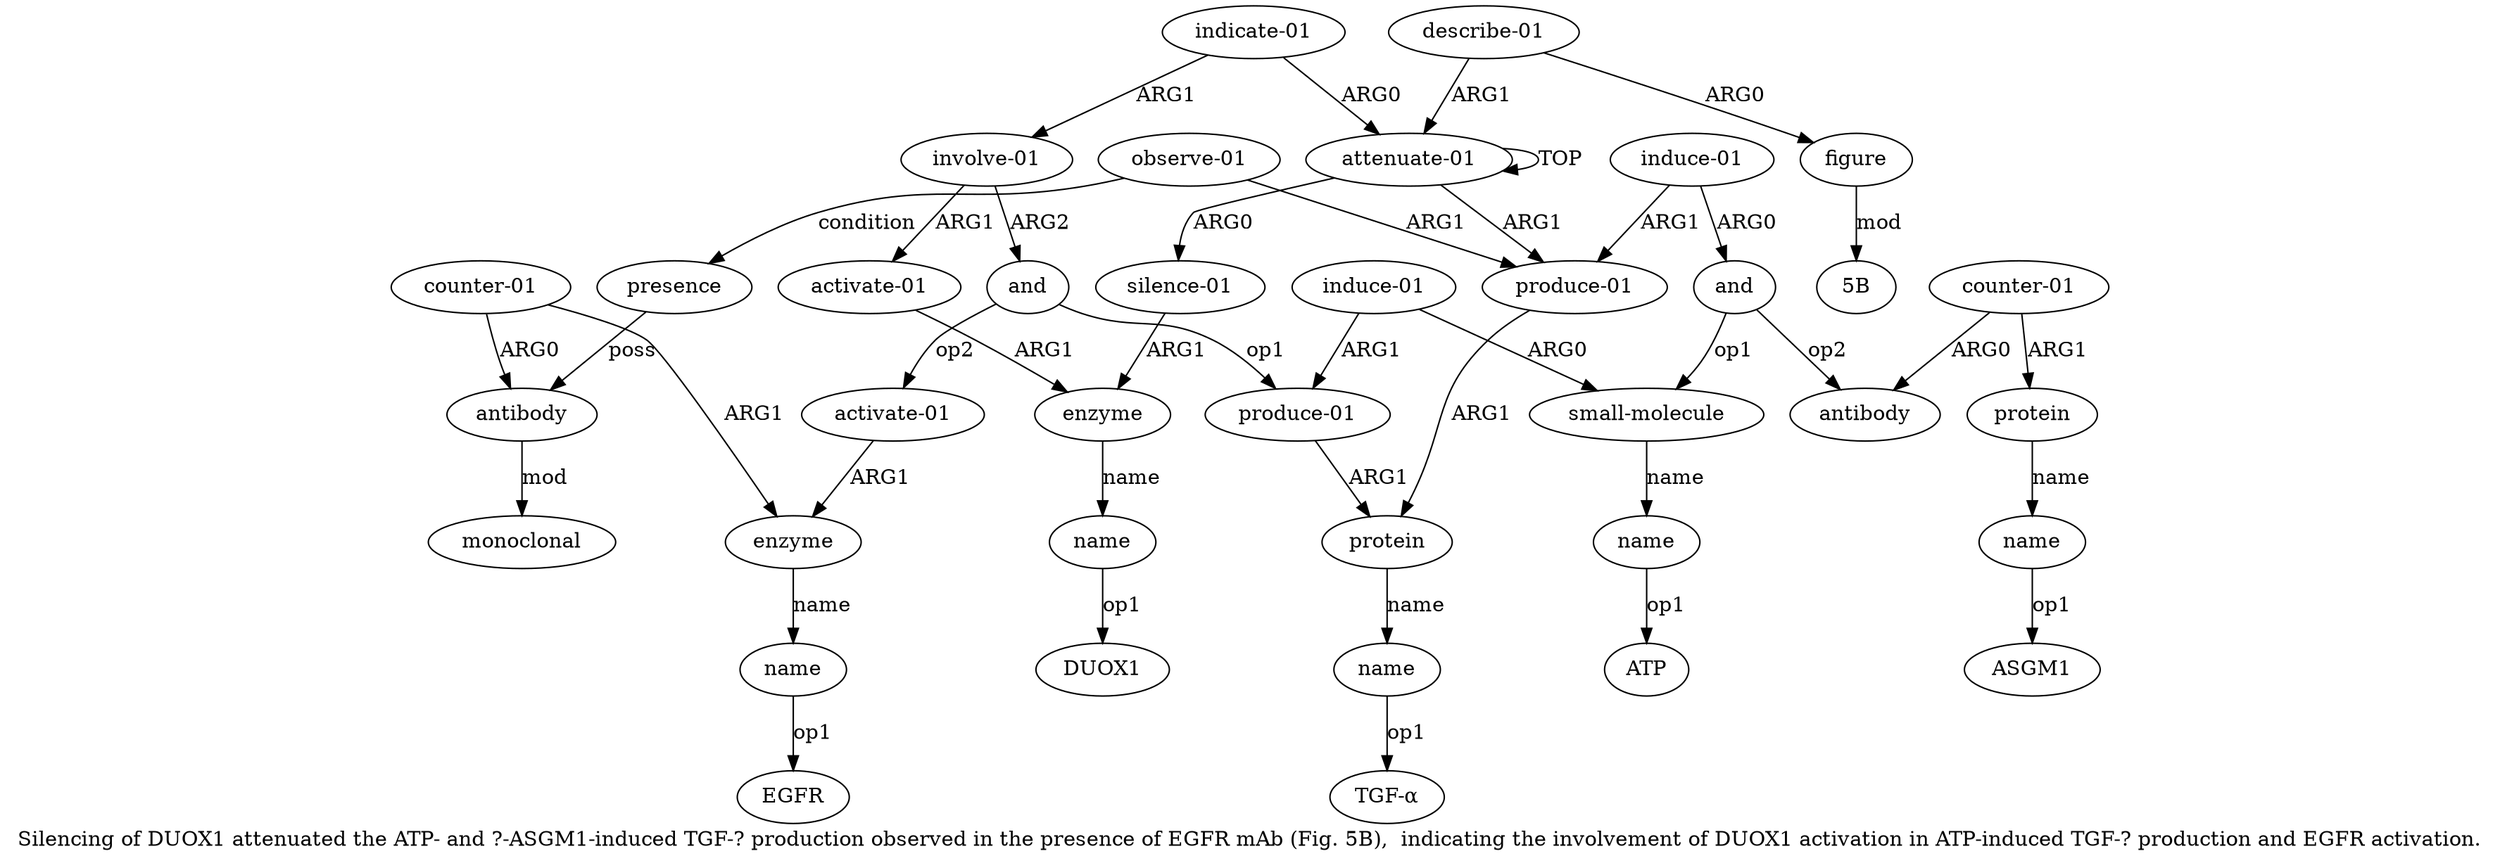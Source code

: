 digraph  {
	graph [label="Silencing of DUOX1 attenuated the ATP- and ?-ASGM1-induced TGF-? production observed in the presence of EGFR mAb (Fig. 5B),  indicating \
the involvement of DUOX1 activation in ATP-induced TGF-? production and EGFR activation."];
	node [label="\N"];
	a20	 [color=black,
		gold_ind=20,
		gold_label=enzyme,
		label=enzyme,
		test_ind=20,
		test_label=enzyme];
	a21	 [color=black,
		gold_ind=21,
		gold_label=name,
		label=name,
		test_ind=21,
		test_label=name];
	a20 -> a21 [key=0,
	color=black,
	gold_label=name,
	label=name,
	test_label=name];
"a21 EGFR" [color=black,
	gold_ind=-1,
	gold_label=EGFR,
	label=EGFR,
	test_ind=-1,
	test_label=EGFR];
a21 -> "a21 EGFR" [key=0,
color=black,
gold_label=op1,
label=op1,
test_label=op1];
a22 [color=black,
gold_ind=22,
gold_label="describe-01",
label="describe-01",
test_ind=22,
test_label="describe-01"];
a23 [color=black,
gold_ind=23,
gold_label=figure,
label=figure,
test_ind=23,
test_label=figure];
a22 -> a23 [key=0,
color=black,
gold_label=ARG0,
label=ARG0,
test_label=ARG0];
a0 [color=black,
gold_ind=0,
gold_label="attenuate-01",
label="attenuate-01",
test_ind=0,
test_label="attenuate-01"];
a22 -> a0 [key=0,
color=black,
gold_label=ARG1,
label=ARG1,
test_label=ARG1];
"a23 5B" [color=black,
gold_ind=-1,
gold_label="5B",
label="5B",
test_ind=-1,
test_label="5B"];
a23 -> "a23 5B" [key=0,
color=black,
gold_label=mod,
label=mod,
test_label=mod];
a24 [color=black,
gold_ind=24,
gold_label="indicate-01",
label="indicate-01",
test_ind=24,
test_label="indicate-01"];
a25 [color=black,
gold_ind=25,
gold_label="involve-01",
label="involve-01",
test_ind=25,
test_label="involve-01"];
a24 -> a25 [key=0,
color=black,
gold_label=ARG1,
label=ARG1,
test_label=ARG1];
a24 -> a0 [key=0,
color=black,
gold_label=ARG0,
label=ARG0,
test_label=ARG0];
a26 [color=black,
gold_ind=26,
gold_label="activate-01",
label="activate-01",
test_ind=26,
test_label="activate-01"];
a25 -> a26 [key=0,
color=black,
gold_label=ARG1,
label=ARG1,
test_label=ARG1];
a27 [color=black,
gold_ind=27,
gold_label=and,
label=and,
test_ind=27,
test_label=and];
a25 -> a27 [key=0,
color=black,
gold_label=ARG2,
label=ARG2,
test_label=ARG2];
a2 [color=black,
gold_ind=2,
gold_label=enzyme,
label=enzyme,
test_ind=2,
test_label=enzyme];
a26 -> a2 [key=0,
color=black,
gold_label=ARG1,
label=ARG1,
test_label=ARG1];
a28 [color=black,
gold_ind=28,
gold_label="produce-01",
label="produce-01",
test_ind=28,
test_label="produce-01"];
a27 -> a28 [key=0,
color=black,
gold_label=op1,
label=op1,
test_label=op1];
a30 [color=black,
gold_ind=30,
gold_label="activate-01",
label="activate-01",
test_ind=30,
test_label="activate-01"];
a27 -> a30 [key=0,
color=black,
gold_label=op2,
label=op2,
test_label=op2];
a5 [color=black,
gold_ind=5,
gold_label=protein,
label=protein,
test_ind=5,
test_label=protein];
a28 -> a5 [key=0,
color=black,
gold_label=ARG1,
label=ARG1,
test_label=ARG1];
a29 [color=black,
gold_ind=29,
gold_label="induce-01",
label="induce-01",
test_ind=29,
test_label="induce-01"];
a29 -> a28 [key=0,
color=black,
gold_label=ARG1,
label=ARG1,
test_label=ARG1];
a9 [color=black,
gold_ind=9,
gold_label="small-molecule",
label="small-molecule",
test_ind=9,
test_label="small-molecule"];
a29 -> a9 [key=0,
color=black,
gold_label=ARG0,
label=ARG0,
test_label=ARG0];
a30 -> a20 [key=0,
color=black,
gold_label=ARG1,
label=ARG1,
test_label=ARG1];
a15 [color=black,
gold_ind=15,
gold_label="observe-01",
label="observe-01",
test_ind=15,
test_label="observe-01"];
a16 [color=black,
gold_ind=16,
gold_label=presence,
label=presence,
test_ind=16,
test_label=presence];
a15 -> a16 [key=0,
color=black,
gold_label=condition,
label=condition,
test_label=condition];
a4 [color=black,
gold_ind=4,
gold_label="produce-01",
label="produce-01",
test_ind=4,
test_label="produce-01"];
a15 -> a4 [key=0,
color=black,
gold_label=ARG1,
label=ARG1,
test_label=ARG1];
a14 [color=black,
gold_ind=14,
gold_label=name,
label=name,
test_ind=14,
test_label=name];
"a14 ASGM1" [color=black,
gold_ind=-1,
gold_label=ASGM1,
label=ASGM1,
test_ind=-1,
test_label=ASGM1];
a14 -> "a14 ASGM1" [key=0,
color=black,
gold_label=op1,
label=op1,
test_label=op1];
a17 [color=black,
gold_ind=17,
gold_label=antibody,
label=antibody,
test_ind=17,
test_label=antibody];
a18 [color=black,
gold_ind=18,
gold_label=monoclonal,
label=monoclonal,
test_ind=18,
test_label=monoclonal];
a17 -> a18 [key=0,
color=black,
gold_label=mod,
label=mod,
test_label=mod];
a16 -> a17 [key=0,
color=black,
gold_label=poss,
label=poss,
test_label=poss];
a11 [color=black,
gold_ind=11,
gold_label=antibody,
label=antibody,
test_ind=11,
test_label=antibody];
a10 [color=black,
gold_ind=10,
gold_label=name,
label=name,
test_ind=10,
test_label=name];
"a10 ATP" [color=black,
gold_ind=-1,
gold_label=ATP,
label=ATP,
test_ind=-1,
test_label=ATP];
a10 -> "a10 ATP" [key=0,
color=black,
gold_label=op1,
label=op1,
test_label=op1];
a13 [color=black,
gold_ind=13,
gold_label=protein,
label=protein,
test_ind=13,
test_label=protein];
a13 -> a14 [key=0,
color=black,
gold_label=name,
label=name,
test_label=name];
a12 [color=black,
gold_ind=12,
gold_label="counter-01",
label="counter-01",
test_ind=12,
test_label="counter-01"];
a12 -> a11 [key=0,
color=black,
gold_label=ARG0,
label=ARG0,
test_label=ARG0];
a12 -> a13 [key=0,
color=black,
gold_label=ARG1,
label=ARG1,
test_label=ARG1];
a19 [color=black,
gold_ind=19,
gold_label="counter-01",
label="counter-01",
test_ind=19,
test_label="counter-01"];
a19 -> a20 [key=0,
color=black,
gold_label=ARG1,
label=ARG1,
test_label=ARG1];
a19 -> a17 [key=0,
color=black,
gold_label=ARG0,
label=ARG0,
test_label=ARG0];
a1 [color=black,
gold_ind=1,
gold_label="silence-01",
label="silence-01",
test_ind=1,
test_label="silence-01"];
a1 -> a2 [key=0,
color=black,
gold_label=ARG1,
label=ARG1,
test_label=ARG1];
a0 -> a1 [key=0,
color=black,
gold_label=ARG0,
label=ARG0,
test_label=ARG0];
a0 -> a0 [key=0,
color=black,
gold_label=TOP,
label=TOP,
test_label=TOP];
a0 -> a4 [key=0,
color=black,
gold_label=ARG1,
label=ARG1,
test_label=ARG1];
a3 [color=black,
gold_ind=3,
gold_label=name,
label=name,
test_ind=3,
test_label=name];
"a3 DUOX1" [color=black,
gold_ind=-1,
gold_label=DUOX1,
label=DUOX1,
test_ind=-1,
test_label=DUOX1];
a3 -> "a3 DUOX1" [key=0,
color=black,
gold_label=op1,
label=op1,
test_label=op1];
a2 -> a3 [key=0,
color=black,
gold_label=name,
label=name,
test_label=name];
a6 [color=black,
gold_ind=6,
gold_label=name,
label=name,
test_ind=6,
test_label=name];
a5 -> a6 [key=0,
color=black,
gold_label=name,
label=name,
test_label=name];
a4 -> a5 [key=0,
color=black,
gold_label=ARG1,
label=ARG1,
test_label=ARG1];
a7 [color=black,
gold_ind=7,
gold_label="induce-01",
label="induce-01",
test_ind=7,
test_label="induce-01"];
a7 -> a4 [key=0,
color=black,
gold_label=ARG1,
label=ARG1,
test_label=ARG1];
a8 [color=black,
gold_ind=8,
gold_label=and,
label=and,
test_ind=8,
test_label=and];
a7 -> a8 [key=0,
color=black,
gold_label=ARG0,
label=ARG0,
test_label=ARG0];
"a6 TGF-α" [color=black,
gold_ind=-1,
gold_label="TGF-α",
label="TGF-α",
test_ind=-1,
test_label="TGF-α"];
a6 -> "a6 TGF-α" [key=0,
color=black,
gold_label=op1,
label=op1,
test_label=op1];
a9 -> a10 [key=0,
color=black,
gold_label=name,
label=name,
test_label=name];
a8 -> a11 [key=0,
color=black,
gold_label=op2,
label=op2,
test_label=op2];
a8 -> a9 [key=0,
color=black,
gold_label=op1,
label=op1,
test_label=op1];
}
